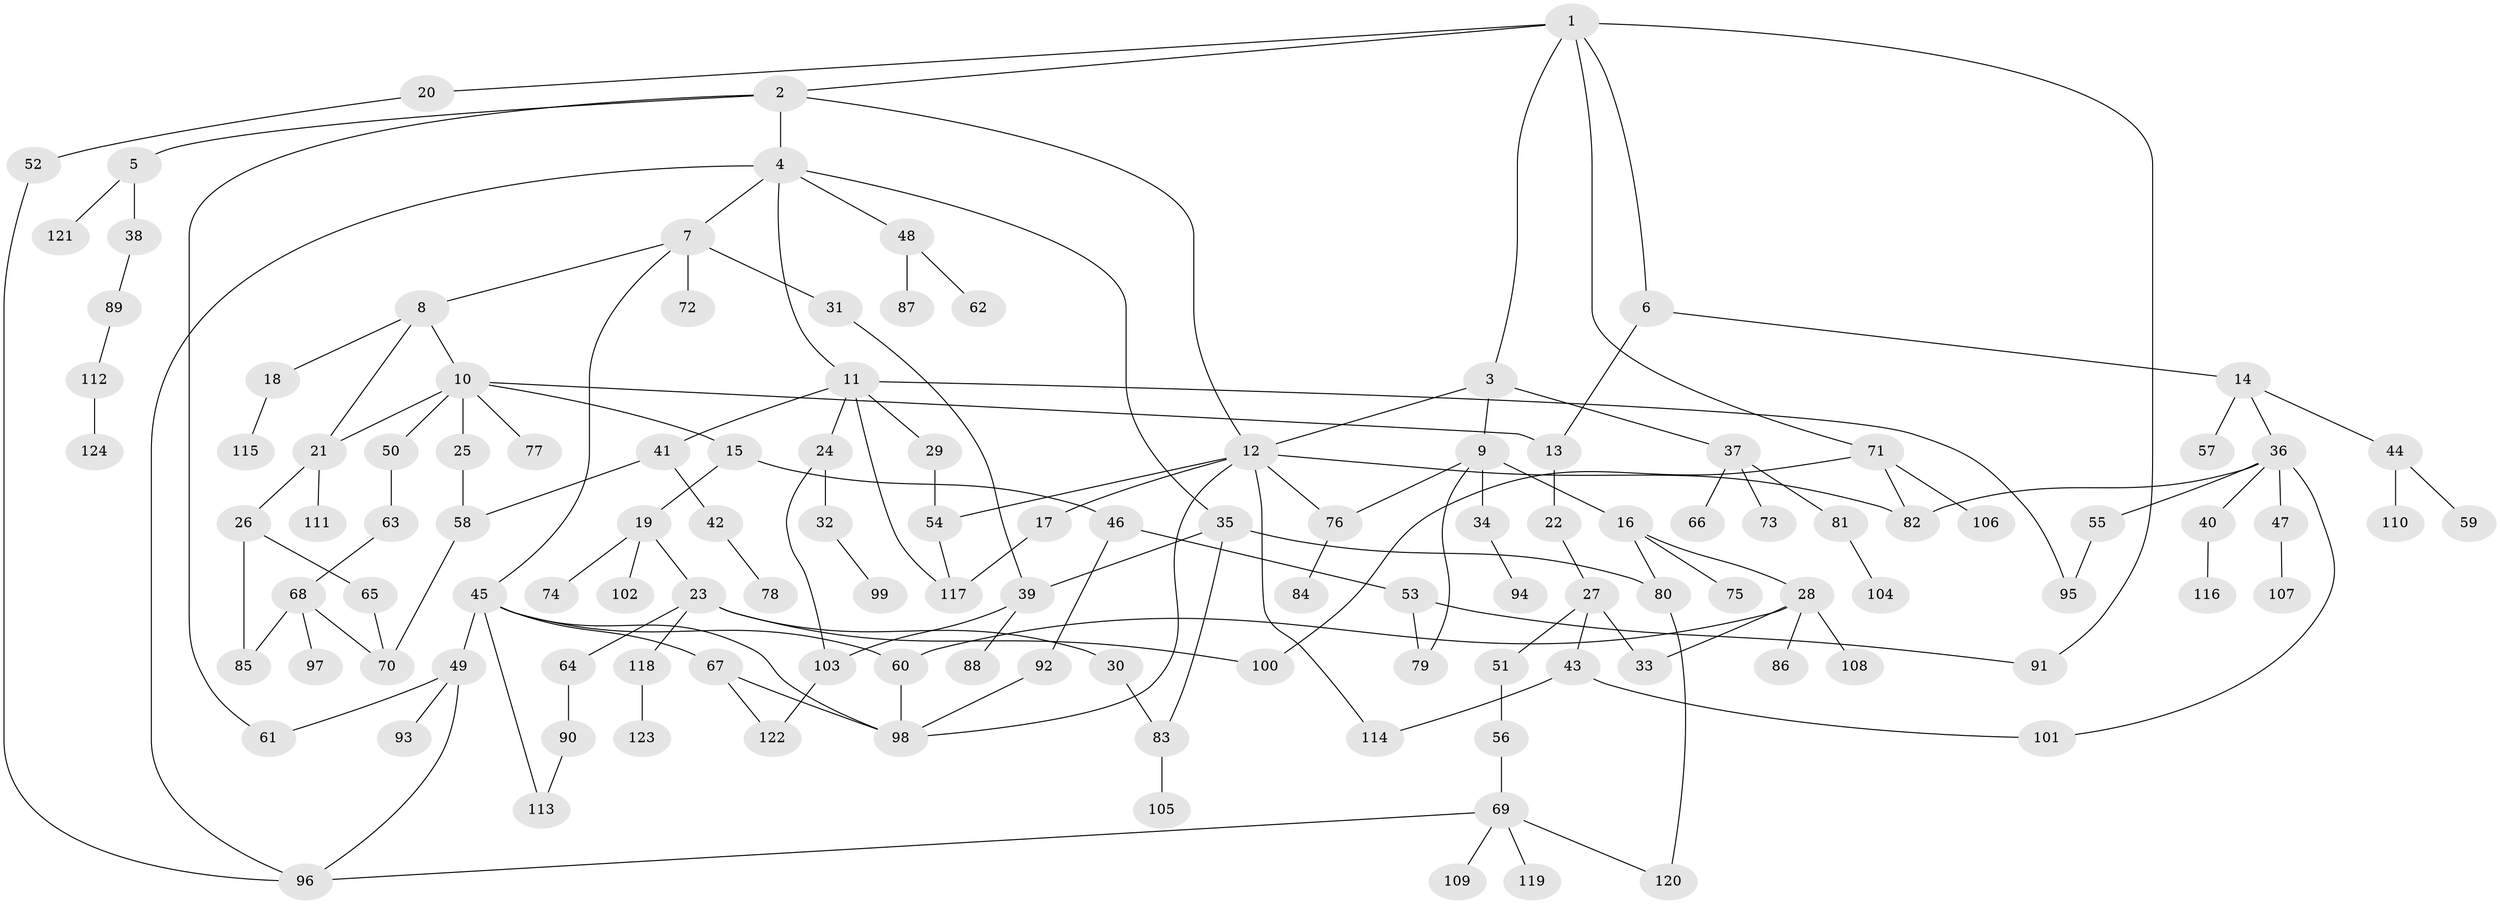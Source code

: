 // coarse degree distribution, {6: 0.016129032258064516, 2: 0.2903225806451613, 5: 0.04838709677419355, 1: 0.43548387096774194, 3: 0.06451612903225806, 8: 0.04838709677419355, 4: 0.03225806451612903, 13: 0.016129032258064516, 7: 0.03225806451612903, 11: 0.016129032258064516}
// Generated by graph-tools (version 1.1) at 2025/45/03/04/25 21:45:14]
// undirected, 124 vertices, 159 edges
graph export_dot {
graph [start="1"]
  node [color=gray90,style=filled];
  1;
  2;
  3;
  4;
  5;
  6;
  7;
  8;
  9;
  10;
  11;
  12;
  13;
  14;
  15;
  16;
  17;
  18;
  19;
  20;
  21;
  22;
  23;
  24;
  25;
  26;
  27;
  28;
  29;
  30;
  31;
  32;
  33;
  34;
  35;
  36;
  37;
  38;
  39;
  40;
  41;
  42;
  43;
  44;
  45;
  46;
  47;
  48;
  49;
  50;
  51;
  52;
  53;
  54;
  55;
  56;
  57;
  58;
  59;
  60;
  61;
  62;
  63;
  64;
  65;
  66;
  67;
  68;
  69;
  70;
  71;
  72;
  73;
  74;
  75;
  76;
  77;
  78;
  79;
  80;
  81;
  82;
  83;
  84;
  85;
  86;
  87;
  88;
  89;
  90;
  91;
  92;
  93;
  94;
  95;
  96;
  97;
  98;
  99;
  100;
  101;
  102;
  103;
  104;
  105;
  106;
  107;
  108;
  109;
  110;
  111;
  112;
  113;
  114;
  115;
  116;
  117;
  118;
  119;
  120;
  121;
  122;
  123;
  124;
  1 -- 2;
  1 -- 3;
  1 -- 6;
  1 -- 20;
  1 -- 71;
  1 -- 91;
  2 -- 4;
  2 -- 5;
  2 -- 12;
  2 -- 61;
  3 -- 9;
  3 -- 37;
  3 -- 12;
  4 -- 7;
  4 -- 11;
  4 -- 35;
  4 -- 48;
  4 -- 96;
  5 -- 38;
  5 -- 121;
  6 -- 13;
  6 -- 14;
  7 -- 8;
  7 -- 31;
  7 -- 45;
  7 -- 72;
  8 -- 10;
  8 -- 18;
  8 -- 21;
  9 -- 16;
  9 -- 34;
  9 -- 79;
  9 -- 76;
  10 -- 15;
  10 -- 21;
  10 -- 25;
  10 -- 50;
  10 -- 77;
  10 -- 13;
  11 -- 24;
  11 -- 29;
  11 -- 41;
  11 -- 95;
  11 -- 117;
  12 -- 17;
  12 -- 76;
  12 -- 82;
  12 -- 54;
  12 -- 98;
  12 -- 114;
  13 -- 22;
  14 -- 36;
  14 -- 44;
  14 -- 57;
  15 -- 19;
  15 -- 46;
  16 -- 28;
  16 -- 75;
  16 -- 80;
  17 -- 117;
  18 -- 115;
  19 -- 23;
  19 -- 74;
  19 -- 102;
  20 -- 52;
  21 -- 26;
  21 -- 111;
  22 -- 27;
  23 -- 30;
  23 -- 64;
  23 -- 118;
  23 -- 100;
  24 -- 32;
  24 -- 103;
  25 -- 58;
  26 -- 65;
  26 -- 85;
  27 -- 43;
  27 -- 51;
  27 -- 33;
  28 -- 33;
  28 -- 86;
  28 -- 108;
  28 -- 60;
  29 -- 54;
  30 -- 83;
  31 -- 39;
  32 -- 99;
  34 -- 94;
  35 -- 39;
  35 -- 80;
  35 -- 83;
  36 -- 40;
  36 -- 47;
  36 -- 55;
  36 -- 101;
  36 -- 82;
  37 -- 66;
  37 -- 73;
  37 -- 81;
  38 -- 89;
  39 -- 88;
  39 -- 103;
  40 -- 116;
  41 -- 42;
  41 -- 58;
  42 -- 78;
  43 -- 101;
  43 -- 114;
  44 -- 59;
  44 -- 110;
  45 -- 49;
  45 -- 60;
  45 -- 67;
  45 -- 98;
  45 -- 113;
  46 -- 53;
  46 -- 92;
  47 -- 107;
  48 -- 62;
  48 -- 87;
  49 -- 61;
  49 -- 93;
  49 -- 96;
  50 -- 63;
  51 -- 56;
  52 -- 96;
  53 -- 79;
  53 -- 91;
  54 -- 117;
  55 -- 95;
  56 -- 69;
  58 -- 70;
  60 -- 98;
  63 -- 68;
  64 -- 90;
  65 -- 70;
  67 -- 122;
  67 -- 98;
  68 -- 97;
  68 -- 70;
  68 -- 85;
  69 -- 109;
  69 -- 119;
  69 -- 120;
  69 -- 96;
  71 -- 82;
  71 -- 100;
  71 -- 106;
  76 -- 84;
  80 -- 120;
  81 -- 104;
  83 -- 105;
  89 -- 112;
  90 -- 113;
  92 -- 98;
  103 -- 122;
  112 -- 124;
  118 -- 123;
}
